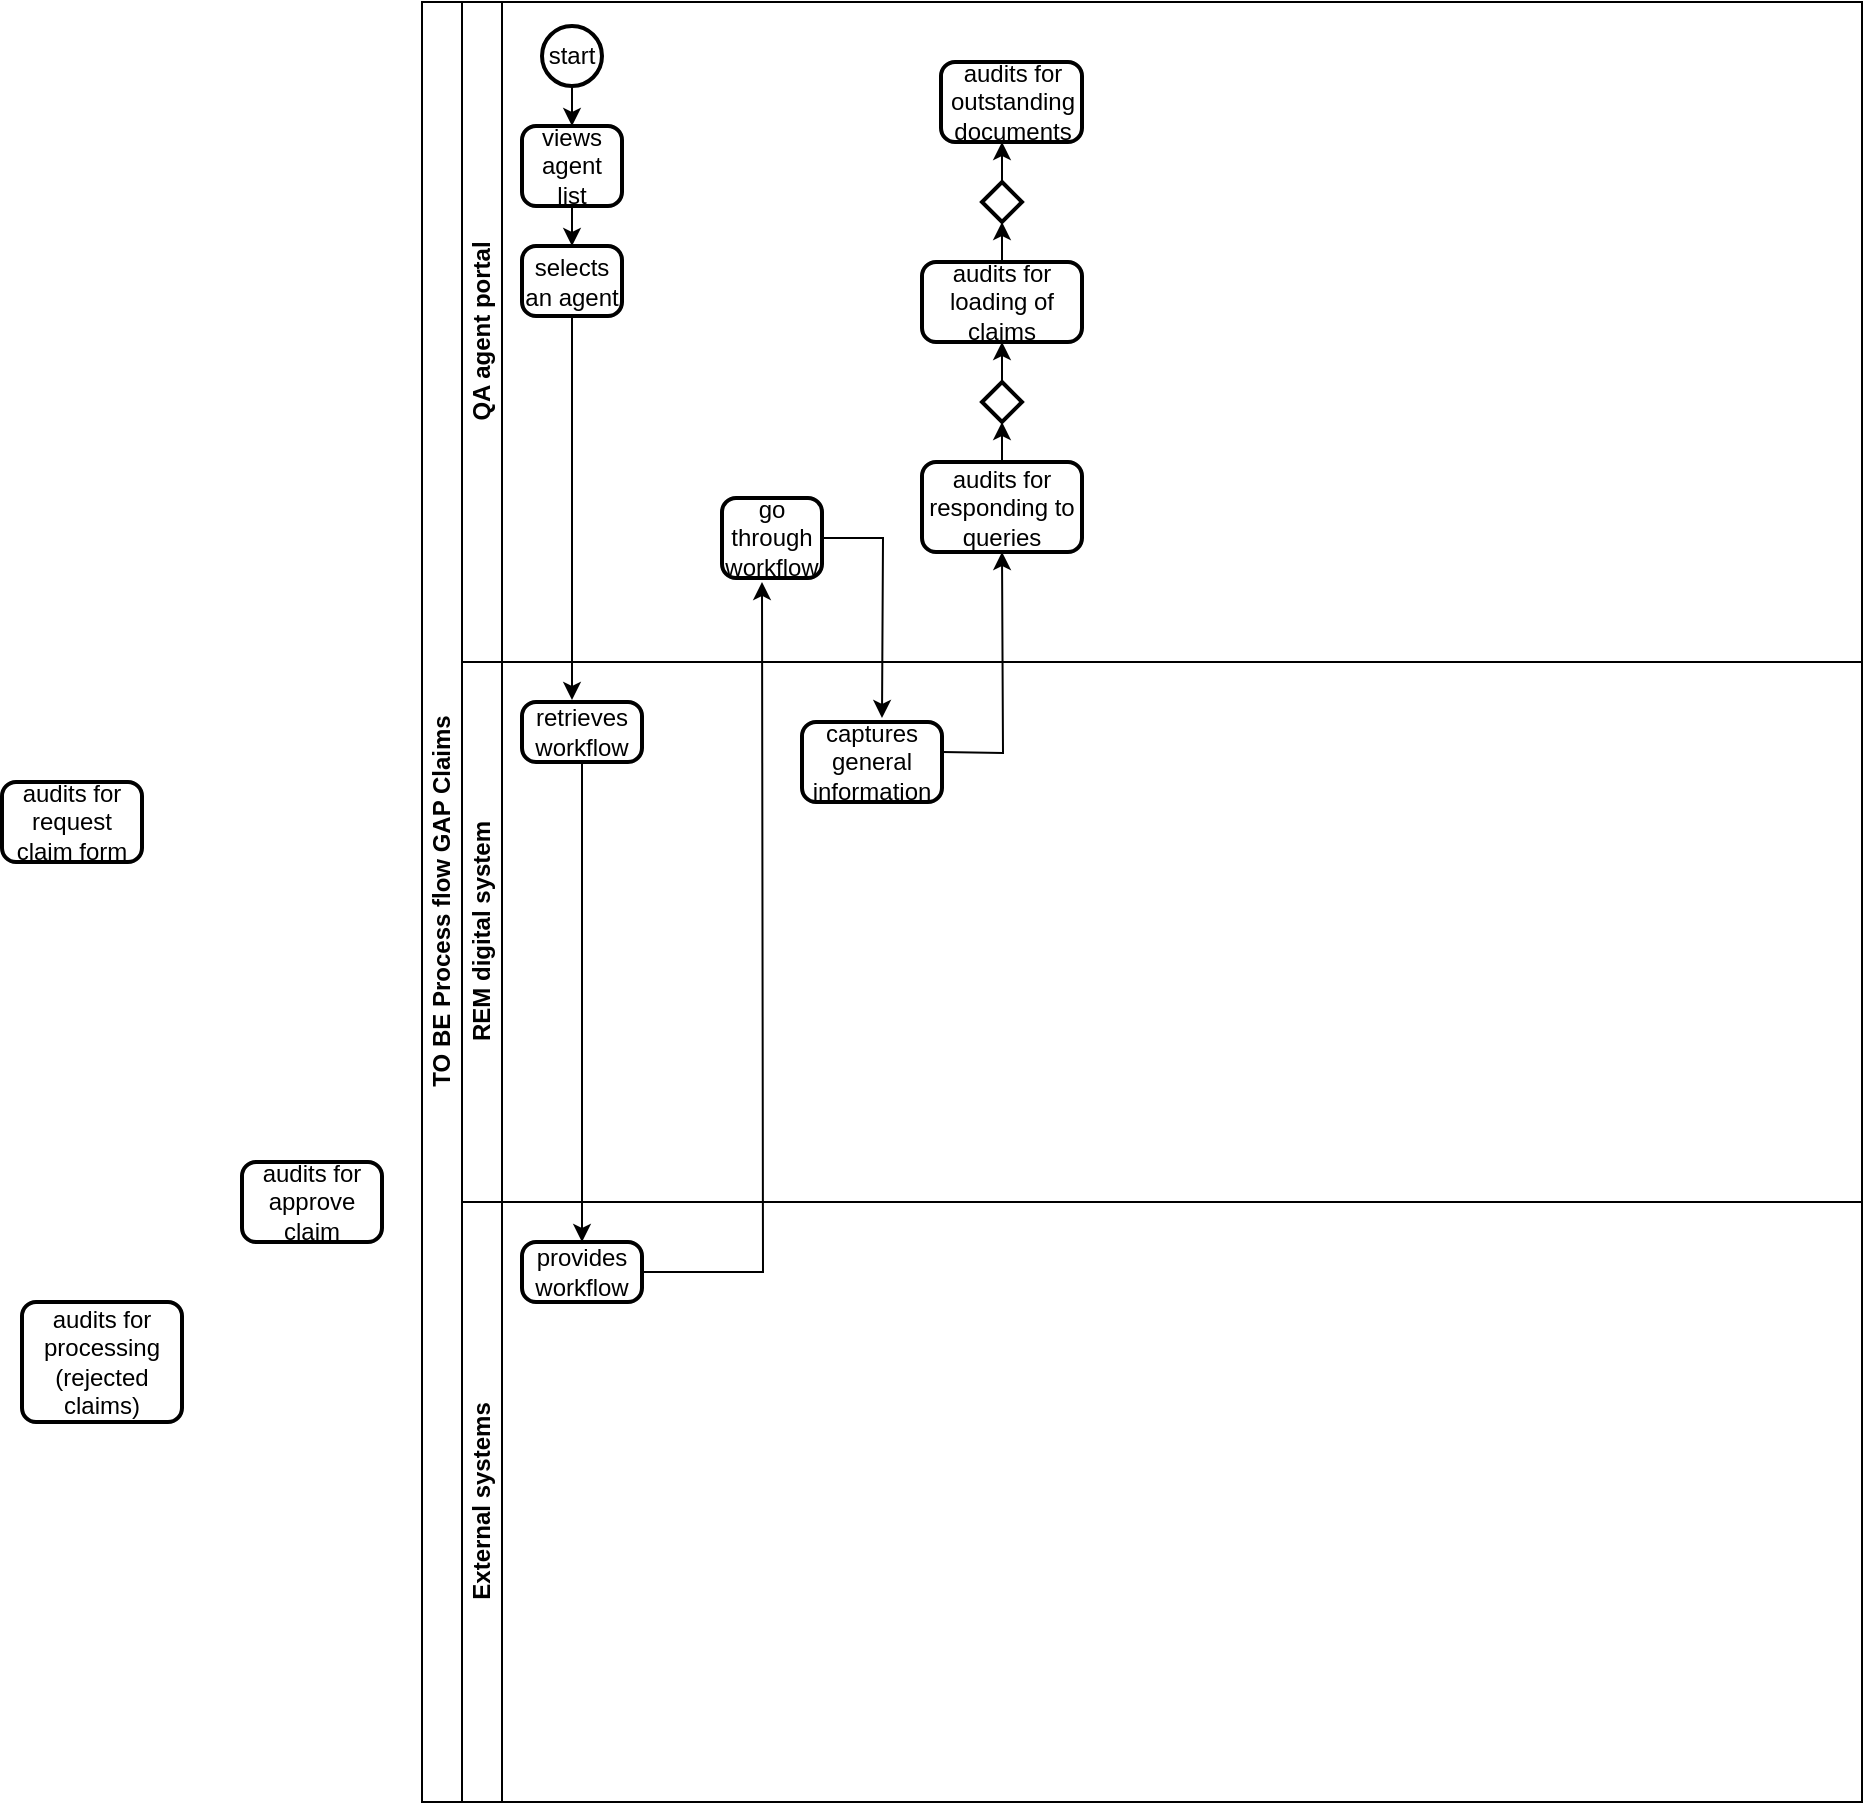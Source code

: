 <mxfile version="26.0.11">
  <diagram name="Page-1" id="bHxEFijC8007QPaECJp6">
    <mxGraphModel dx="1644" dy="454" grid="1" gridSize="10" guides="1" tooltips="1" connect="1" arrows="1" fold="1" page="1" pageScale="1" pageWidth="850" pageHeight="1100" math="0" shadow="0">
      <root>
        <mxCell id="0" />
        <mxCell id="1" parent="0" />
        <mxCell id="neZBOmozRX93bnKHMXi--36" value="audits for request claim form" style="rounded=1;whiteSpace=wrap;html=1;absoluteArcSize=1;arcSize=14;strokeWidth=2;" parent="1" vertex="1">
          <mxGeometry x="-140" y="450" width="70" height="40" as="geometry" />
        </mxCell>
        <mxCell id="neZBOmozRX93bnKHMXi--34" value="audits for processing (rejected claims)" style="rounded=1;whiteSpace=wrap;html=1;absoluteArcSize=1;arcSize=14;strokeWidth=2;" parent="1" vertex="1">
          <mxGeometry x="-130" y="710" width="80" height="60" as="geometry" />
        </mxCell>
        <mxCell id="neZBOmozRX93bnKHMXi--39" value="audits for approve claim" style="rounded=1;whiteSpace=wrap;html=1;absoluteArcSize=1;arcSize=14;strokeWidth=2;" parent="1" vertex="1">
          <mxGeometry x="-20" y="640" width="70" height="40" as="geometry" />
        </mxCell>
        <mxCell id="AQpcyCFNnfoMruxE-PI4-3" value="TO BE Process flow GAP Claims" style="swimlane;childLayout=stackLayout;resizeParent=1;resizeParentMax=0;horizontal=0;startSize=20;horizontalStack=0;html=1;" vertex="1" parent="1">
          <mxGeometry x="70" y="60" width="720" height="900" as="geometry" />
        </mxCell>
        <mxCell id="AQpcyCFNnfoMruxE-PI4-4" value="QA agent portal" style="swimlane;startSize=20;horizontal=0;html=1;" vertex="1" parent="AQpcyCFNnfoMruxE-PI4-3">
          <mxGeometry x="20" width="700" height="330" as="geometry" />
        </mxCell>
        <mxCell id="AQpcyCFNnfoMruxE-PI4-12" style="edgeStyle=orthogonalEdgeStyle;rounded=0;orthogonalLoop=1;jettySize=auto;html=1;exitX=0.5;exitY=1;exitDx=0;exitDy=0;exitPerimeter=0;entryX=0.5;entryY=0;entryDx=0;entryDy=0;" edge="1" parent="AQpcyCFNnfoMruxE-PI4-4" source="AQpcyCFNnfoMruxE-PI4-7" target="AQpcyCFNnfoMruxE-PI4-11">
          <mxGeometry relative="1" as="geometry" />
        </mxCell>
        <mxCell id="AQpcyCFNnfoMruxE-PI4-7" value="start" style="strokeWidth=2;html=1;shape=mxgraph.flowchart.start_2;whiteSpace=wrap;" vertex="1" parent="AQpcyCFNnfoMruxE-PI4-4">
          <mxGeometry x="40" y="12" width="30" height="30" as="geometry" />
        </mxCell>
        <mxCell id="AQpcyCFNnfoMruxE-PI4-11" value="views agent list" style="rounded=1;whiteSpace=wrap;html=1;absoluteArcSize=1;arcSize=14;strokeWidth=2;" vertex="1" parent="AQpcyCFNnfoMruxE-PI4-4">
          <mxGeometry x="30" y="62" width="50" height="40" as="geometry" />
        </mxCell>
        <mxCell id="AQpcyCFNnfoMruxE-PI4-15" value="" style="edgeStyle=orthogonalEdgeStyle;rounded=0;orthogonalLoop=1;jettySize=auto;html=1;exitX=0.5;exitY=1;exitDx=0;exitDy=0;" edge="1" parent="AQpcyCFNnfoMruxE-PI4-4" source="AQpcyCFNnfoMruxE-PI4-11" target="AQpcyCFNnfoMruxE-PI4-14">
          <mxGeometry relative="1" as="geometry">
            <mxPoint x="145" y="182" as="targetPoint" />
            <mxPoint x="145" y="162" as="sourcePoint" />
          </mxGeometry>
        </mxCell>
        <mxCell id="AQpcyCFNnfoMruxE-PI4-16" style="edgeStyle=orthogonalEdgeStyle;rounded=0;orthogonalLoop=1;jettySize=auto;html=1;exitX=0.5;exitY=1;exitDx=0;exitDy=0;" edge="1" parent="AQpcyCFNnfoMruxE-PI4-4" source="AQpcyCFNnfoMruxE-PI4-14">
          <mxGeometry relative="1" as="geometry">
            <mxPoint x="55" y="349" as="targetPoint" />
          </mxGeometry>
        </mxCell>
        <mxCell id="AQpcyCFNnfoMruxE-PI4-14" value="selects an agent" style="rounded=1;whiteSpace=wrap;html=1;absoluteArcSize=1;arcSize=14;strokeWidth=2;" vertex="1" parent="AQpcyCFNnfoMruxE-PI4-4">
          <mxGeometry x="30" y="122" width="50" height="35" as="geometry" />
        </mxCell>
        <mxCell id="AQpcyCFNnfoMruxE-PI4-23" style="edgeStyle=orthogonalEdgeStyle;rounded=0;orthogonalLoop=1;jettySize=auto;html=1;exitX=1;exitY=0.5;exitDx=0;exitDy=0;" edge="1" parent="AQpcyCFNnfoMruxE-PI4-4" source="AQpcyCFNnfoMruxE-PI4-22">
          <mxGeometry relative="1" as="geometry">
            <mxPoint x="210" y="358" as="targetPoint" />
          </mxGeometry>
        </mxCell>
        <mxCell id="AQpcyCFNnfoMruxE-PI4-22" value="go through workflow" style="rounded=1;whiteSpace=wrap;html=1;absoluteArcSize=1;arcSize=14;strokeWidth=2;" vertex="1" parent="AQpcyCFNnfoMruxE-PI4-4">
          <mxGeometry x="130" y="248" width="50" height="40" as="geometry" />
        </mxCell>
        <mxCell id="AQpcyCFNnfoMruxE-PI4-30" style="edgeStyle=orthogonalEdgeStyle;rounded=0;orthogonalLoop=1;jettySize=auto;html=1;exitX=0.5;exitY=0;exitDx=0;exitDy=0;" edge="1" parent="AQpcyCFNnfoMruxE-PI4-4" source="neZBOmozRX93bnKHMXi--25">
          <mxGeometry relative="1" as="geometry">
            <mxPoint x="270" y="210" as="targetPoint" />
          </mxGeometry>
        </mxCell>
        <mxCell id="neZBOmozRX93bnKHMXi--25" value="audits for responding to queries" style="rounded=1;whiteSpace=wrap;html=1;absoluteArcSize=1;arcSize=14;strokeWidth=2;" parent="AQpcyCFNnfoMruxE-PI4-4" vertex="1">
          <mxGeometry x="230" y="230" width="80" height="45" as="geometry" />
        </mxCell>
        <mxCell id="neZBOmozRX93bnKHMXi--26" style="edgeStyle=orthogonalEdgeStyle;rounded=0;orthogonalLoop=1;jettySize=auto;html=1;exitX=0.5;exitY=1;exitDx=0;exitDy=0;" parent="AQpcyCFNnfoMruxE-PI4-4" source="neZBOmozRX93bnKHMXi--25" target="neZBOmozRX93bnKHMXi--25" edge="1">
          <mxGeometry relative="1" as="geometry" />
        </mxCell>
        <mxCell id="AQpcyCFNnfoMruxE-PI4-32" style="edgeStyle=orthogonalEdgeStyle;rounded=0;orthogonalLoop=1;jettySize=auto;html=1;exitX=0.5;exitY=0;exitDx=0;exitDy=0;exitPerimeter=0;" edge="1" parent="AQpcyCFNnfoMruxE-PI4-4" source="AQpcyCFNnfoMruxE-PI4-31">
          <mxGeometry relative="1" as="geometry">
            <mxPoint x="270" y="170" as="targetPoint" />
          </mxGeometry>
        </mxCell>
        <mxCell id="AQpcyCFNnfoMruxE-PI4-31" value="" style="strokeWidth=2;html=1;shape=mxgraph.flowchart.decision;whiteSpace=wrap;" vertex="1" parent="AQpcyCFNnfoMruxE-PI4-4">
          <mxGeometry x="260" y="190" width="20" height="20" as="geometry" />
        </mxCell>
        <mxCell id="AQpcyCFNnfoMruxE-PI4-33" style="edgeStyle=orthogonalEdgeStyle;rounded=0;orthogonalLoop=1;jettySize=auto;html=1;exitX=0.5;exitY=0;exitDx=0;exitDy=0;" edge="1" parent="AQpcyCFNnfoMruxE-PI4-4" source="neZBOmozRX93bnKHMXi--30">
          <mxGeometry relative="1" as="geometry">
            <mxPoint x="270" y="110" as="targetPoint" />
          </mxGeometry>
        </mxCell>
        <mxCell id="neZBOmozRX93bnKHMXi--30" value="audits for loading of claims" style="rounded=1;whiteSpace=wrap;html=1;absoluteArcSize=1;arcSize=14;strokeWidth=2;" parent="AQpcyCFNnfoMruxE-PI4-4" vertex="1">
          <mxGeometry x="230" y="130" width="80" height="40" as="geometry" />
        </mxCell>
        <mxCell id="AQpcyCFNnfoMruxE-PI4-35" style="edgeStyle=orthogonalEdgeStyle;rounded=0;orthogonalLoop=1;jettySize=auto;html=1;exitX=0.5;exitY=0;exitDx=0;exitDy=0;exitPerimeter=0;" edge="1" parent="AQpcyCFNnfoMruxE-PI4-4" source="AQpcyCFNnfoMruxE-PI4-34">
          <mxGeometry relative="1" as="geometry">
            <mxPoint x="270" y="70" as="targetPoint" />
          </mxGeometry>
        </mxCell>
        <mxCell id="AQpcyCFNnfoMruxE-PI4-34" value="" style="strokeWidth=2;html=1;shape=mxgraph.flowchart.decision;whiteSpace=wrap;" vertex="1" parent="AQpcyCFNnfoMruxE-PI4-4">
          <mxGeometry x="260" y="90" width="20" height="20" as="geometry" />
        </mxCell>
        <mxCell id="neZBOmozRX93bnKHMXi--32" value="audits for outstanding documents" style="rounded=1;whiteSpace=wrap;html=1;absoluteArcSize=1;arcSize=14;strokeWidth=2;" parent="AQpcyCFNnfoMruxE-PI4-4" vertex="1">
          <mxGeometry x="239.5" y="30" width="70.5" height="40" as="geometry" />
        </mxCell>
        <mxCell id="AQpcyCFNnfoMruxE-PI4-5" value="REM digital system" style="swimlane;startSize=20;horizontal=0;html=1;" vertex="1" parent="AQpcyCFNnfoMruxE-PI4-3">
          <mxGeometry x="20" y="330" width="700" height="270" as="geometry" />
        </mxCell>
        <mxCell id="AQpcyCFNnfoMruxE-PI4-19" style="edgeStyle=orthogonalEdgeStyle;rounded=0;orthogonalLoop=1;jettySize=auto;html=1;exitX=0.5;exitY=1;exitDx=0;exitDy=0;" edge="1" parent="AQpcyCFNnfoMruxE-PI4-5" source="AQpcyCFNnfoMruxE-PI4-17">
          <mxGeometry relative="1" as="geometry">
            <mxPoint x="60" y="290" as="targetPoint" />
          </mxGeometry>
        </mxCell>
        <mxCell id="AQpcyCFNnfoMruxE-PI4-17" value="retrieves workflow" style="rounded=1;whiteSpace=wrap;html=1;absoluteArcSize=1;arcSize=14;strokeWidth=2;" vertex="1" parent="AQpcyCFNnfoMruxE-PI4-5">
          <mxGeometry x="30" y="20" width="60" height="30" as="geometry" />
        </mxCell>
        <mxCell id="AQpcyCFNnfoMruxE-PI4-25" style="edgeStyle=orthogonalEdgeStyle;rounded=0;orthogonalLoop=1;jettySize=auto;html=1;exitX=1;exitY=0.5;exitDx=0;exitDy=0;" edge="1" parent="AQpcyCFNnfoMruxE-PI4-5">
          <mxGeometry relative="1" as="geometry">
            <mxPoint x="270" y="-55" as="targetPoint" />
            <mxPoint x="240" y="45" as="sourcePoint" />
          </mxGeometry>
        </mxCell>
        <mxCell id="AQpcyCFNnfoMruxE-PI4-24" value="captures general information" style="rounded=1;whiteSpace=wrap;html=1;absoluteArcSize=1;arcSize=14;strokeWidth=2;" vertex="1" parent="AQpcyCFNnfoMruxE-PI4-5">
          <mxGeometry x="170" y="30" width="70" height="40" as="geometry" />
        </mxCell>
        <mxCell id="AQpcyCFNnfoMruxE-PI4-6" value="External systems" style="swimlane;startSize=20;horizontal=0;html=1;" vertex="1" parent="AQpcyCFNnfoMruxE-PI4-3">
          <mxGeometry x="20" y="600" width="700" height="300" as="geometry" />
        </mxCell>
        <mxCell id="AQpcyCFNnfoMruxE-PI4-21" style="edgeStyle=orthogonalEdgeStyle;rounded=0;orthogonalLoop=1;jettySize=auto;html=1;exitX=1;exitY=0.5;exitDx=0;exitDy=0;" edge="1" parent="AQpcyCFNnfoMruxE-PI4-6" source="AQpcyCFNnfoMruxE-PI4-20">
          <mxGeometry relative="1" as="geometry">
            <mxPoint x="150" y="-310" as="targetPoint" />
          </mxGeometry>
        </mxCell>
        <mxCell id="AQpcyCFNnfoMruxE-PI4-20" value="provides workflow" style="rounded=1;whiteSpace=wrap;html=1;absoluteArcSize=1;arcSize=14;strokeWidth=2;" vertex="1" parent="AQpcyCFNnfoMruxE-PI4-6">
          <mxGeometry x="30" y="20" width="60" height="30" as="geometry" />
        </mxCell>
      </root>
    </mxGraphModel>
  </diagram>
</mxfile>
